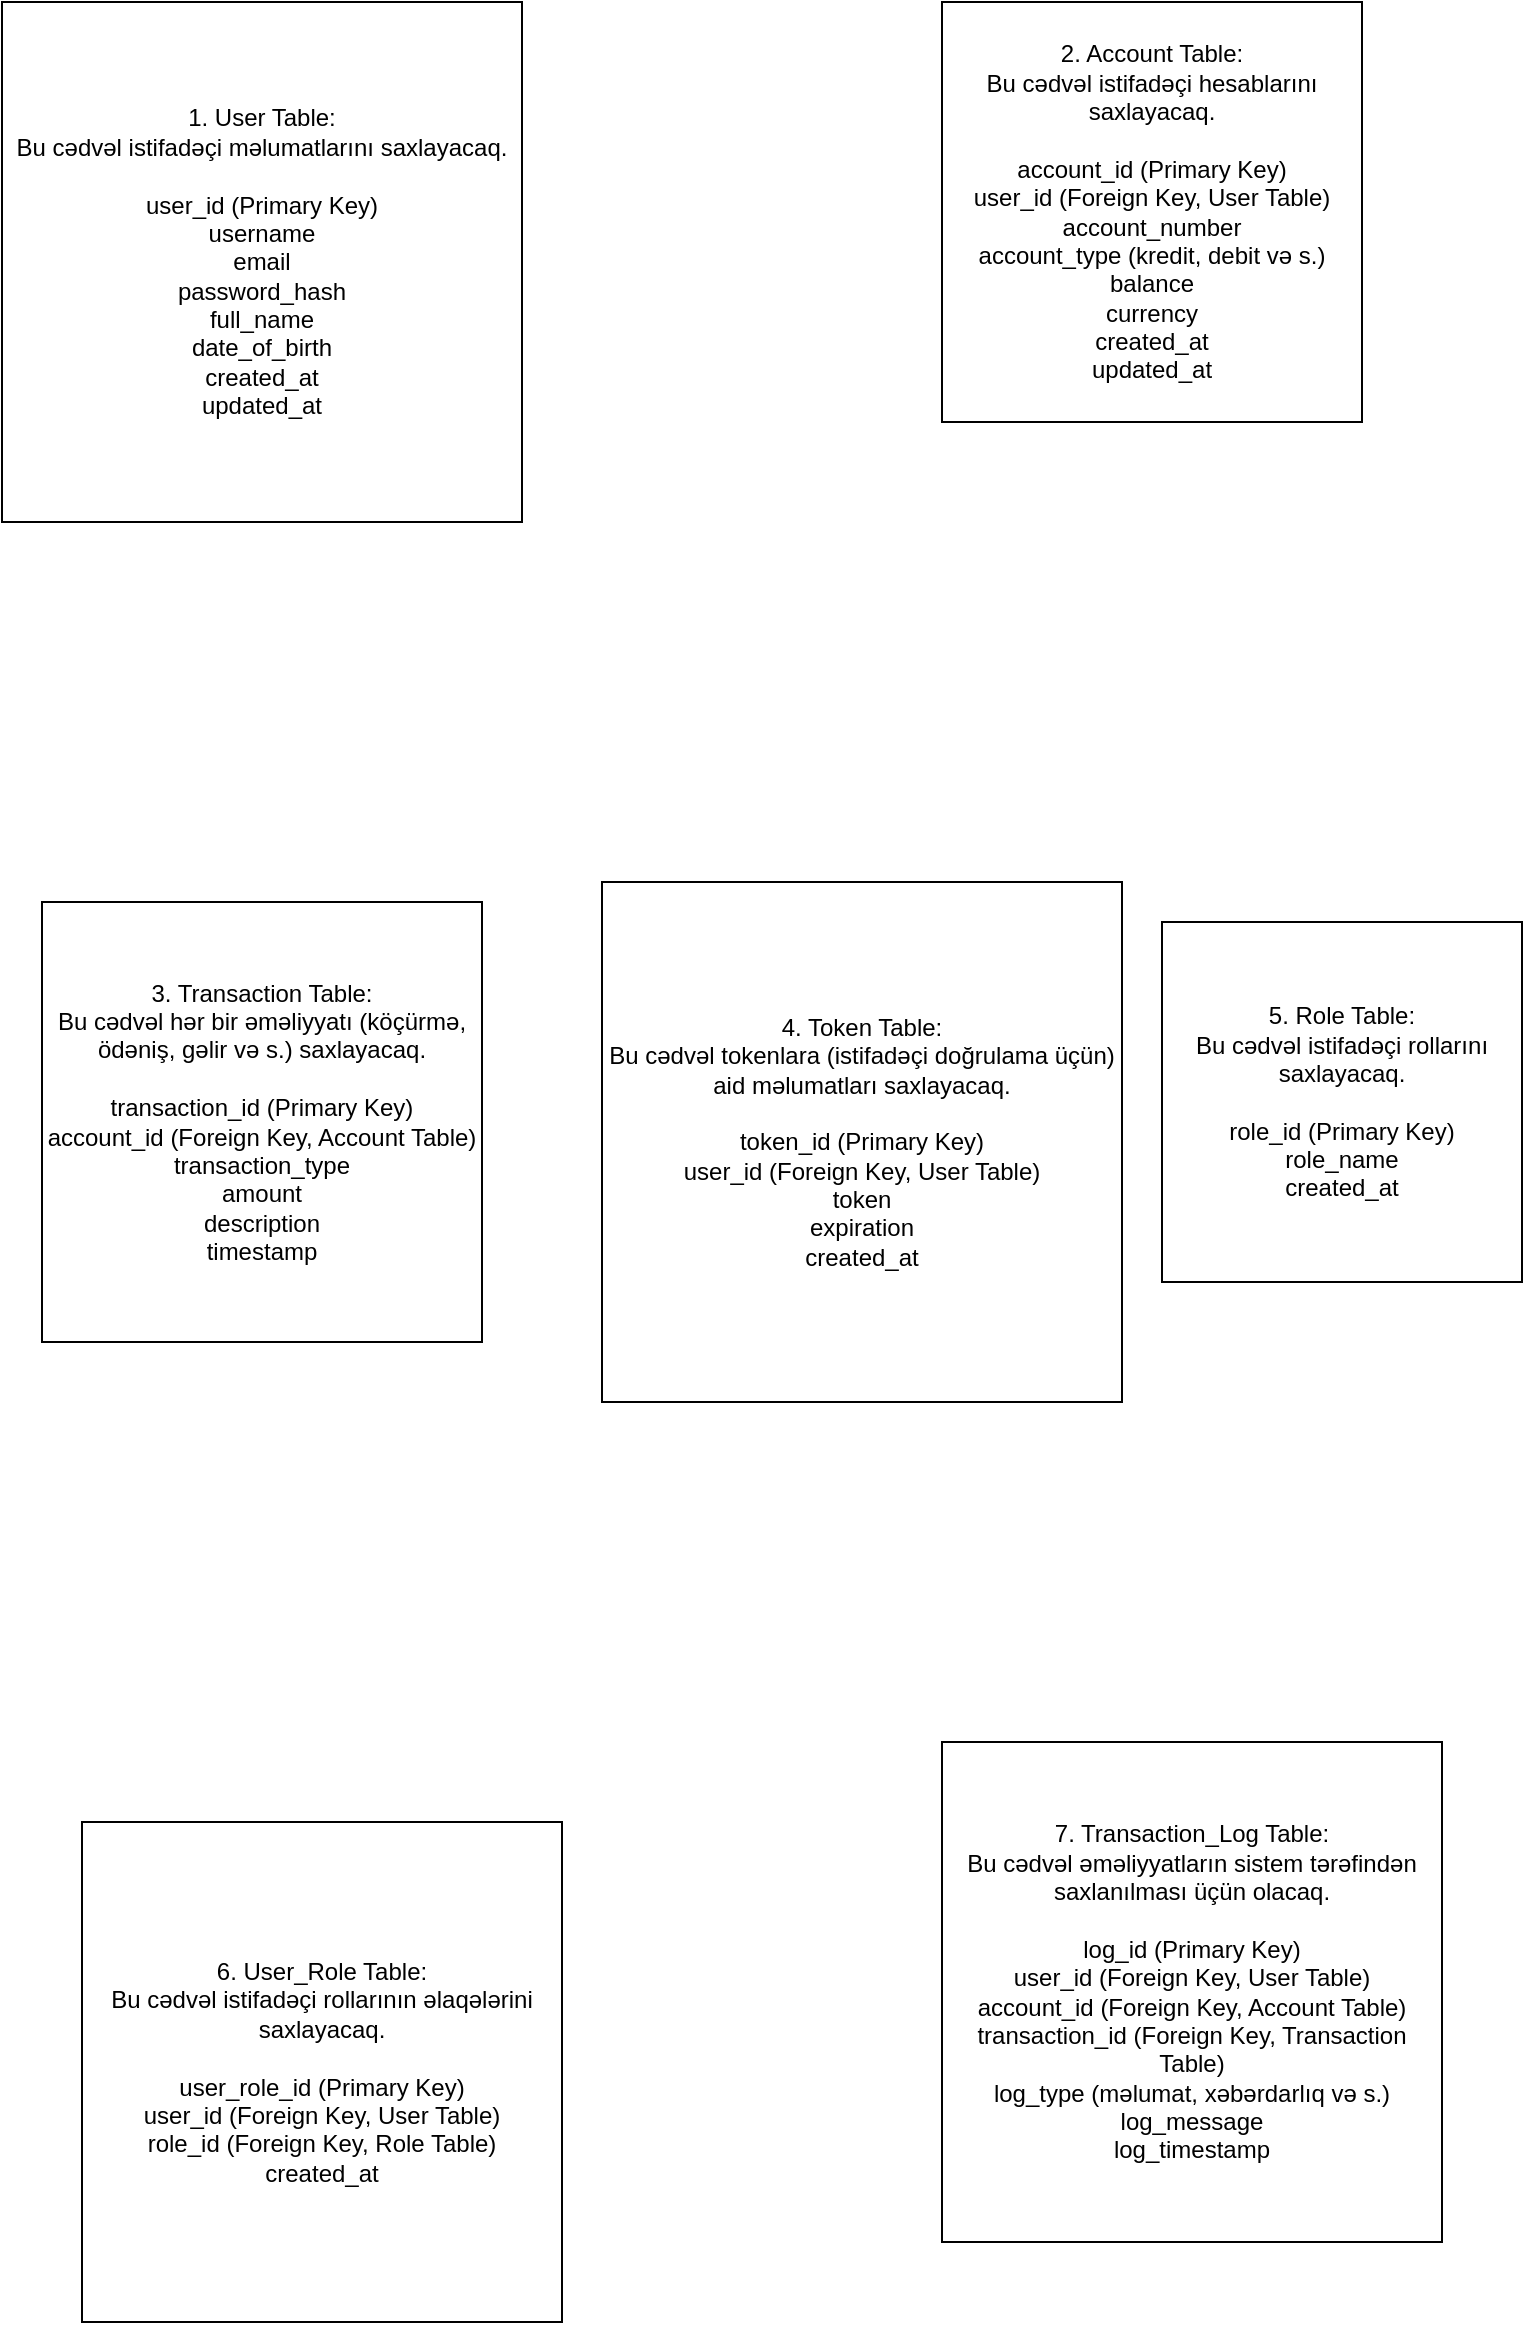 <mxfile version="21.6.9" type="github">
  <diagram name="Sayfa -1" id="xtpe9JXe6I9Ki-Vc6pJg">
    <mxGraphModel dx="1434" dy="758" grid="1" gridSize="10" guides="1" tooltips="1" connect="1" arrows="1" fold="1" page="1" pageScale="1" pageWidth="827" pageHeight="1169" math="0" shadow="0">
      <root>
        <mxCell id="0" />
        <mxCell id="1" parent="0" />
        <mxCell id="7SSCskWFhJTg-lQkZvSg-1" value="&lt;div&gt;1. User Table:&lt;/div&gt;&lt;div&gt;Bu cədvəl istifadəçi məlumatlarını saxlayacaq.&lt;/div&gt;&lt;div&gt;&lt;br&gt;&lt;/div&gt;&lt;div&gt;user_id (Primary Key)&lt;/div&gt;&lt;div&gt;username&lt;/div&gt;&lt;div&gt;email&lt;/div&gt;&lt;div&gt;password_hash&lt;/div&gt;&lt;div&gt;full_name&lt;/div&gt;&lt;div&gt;date_of_birth&lt;/div&gt;&lt;div&gt;created_at&lt;/div&gt;&lt;div&gt;updated_at&lt;/div&gt;" style="whiteSpace=wrap;html=1;aspect=fixed;" vertex="1" parent="1">
          <mxGeometry x="50" y="100" width="260" height="260" as="geometry" />
        </mxCell>
        <mxCell id="7SSCskWFhJTg-lQkZvSg-2" value="&lt;div&gt;2. Account Table:&lt;/div&gt;&lt;div&gt;Bu cədvəl istifadəçi hesablarını saxlayacaq.&lt;/div&gt;&lt;div&gt;&lt;br&gt;&lt;/div&gt;&lt;div&gt;account_id (Primary Key)&lt;/div&gt;&lt;div&gt;user_id (Foreign Key, User Table)&lt;/div&gt;&lt;div&gt;account_number&lt;/div&gt;&lt;div&gt;account_type (kredit, debit və s.)&lt;/div&gt;&lt;div&gt;balance&lt;/div&gt;&lt;div&gt;currency&lt;/div&gt;&lt;div&gt;created_at&lt;/div&gt;&lt;div&gt;updated_at&lt;/div&gt;" style="whiteSpace=wrap;html=1;aspect=fixed;" vertex="1" parent="1">
          <mxGeometry x="520" y="100" width="210" height="210" as="geometry" />
        </mxCell>
        <mxCell id="7SSCskWFhJTg-lQkZvSg-3" value="&lt;div&gt;3. Transaction Table:&lt;/div&gt;&lt;div&gt;Bu cədvəl hər bir əməliyyatı (köçürmə, ödəniş, gəlir və s.) saxlayacaq.&lt;/div&gt;&lt;div&gt;&lt;br&gt;&lt;/div&gt;&lt;div&gt;transaction_id (Primary Key)&lt;/div&gt;&lt;div&gt;account_id (Foreign Key, Account Table)&lt;/div&gt;&lt;div&gt;transaction_type&lt;/div&gt;&lt;div&gt;amount&lt;/div&gt;&lt;div&gt;description&lt;/div&gt;&lt;div&gt;timestamp&lt;/div&gt;" style="whiteSpace=wrap;html=1;aspect=fixed;" vertex="1" parent="1">
          <mxGeometry x="70" y="550" width="220" height="220" as="geometry" />
        </mxCell>
        <mxCell id="7SSCskWFhJTg-lQkZvSg-4" value="&lt;div&gt;4. Token Table:&lt;/div&gt;&lt;div&gt;Bu cədvəl tokenlara (istifadəçi doğrulama üçün) aid məlumatları saxlayacaq.&lt;/div&gt;&lt;div&gt;&lt;br&gt;&lt;/div&gt;&lt;div&gt;token_id (Primary Key)&lt;/div&gt;&lt;div&gt;user_id (Foreign Key, User Table)&lt;/div&gt;&lt;div&gt;token&lt;/div&gt;&lt;div&gt;expiration&lt;/div&gt;&lt;div&gt;created_at&lt;/div&gt;" style="whiteSpace=wrap;html=1;aspect=fixed;" vertex="1" parent="1">
          <mxGeometry x="350" y="540" width="260" height="260" as="geometry" />
        </mxCell>
        <mxCell id="7SSCskWFhJTg-lQkZvSg-5" value="&lt;div&gt;5. Role Table:&lt;/div&gt;&lt;div&gt;Bu cədvəl istifadəçi rollarını saxlayacaq.&lt;/div&gt;&lt;div&gt;&lt;br&gt;&lt;/div&gt;&lt;div&gt;role_id (Primary Key)&lt;/div&gt;&lt;div&gt;role_name&lt;/div&gt;&lt;div&gt;created_at&lt;/div&gt;" style="whiteSpace=wrap;html=1;aspect=fixed;" vertex="1" parent="1">
          <mxGeometry x="630" y="560" width="180" height="180" as="geometry" />
        </mxCell>
        <mxCell id="7SSCskWFhJTg-lQkZvSg-6" value="&lt;div&gt;6. User_Role Table:&lt;/div&gt;&lt;div&gt;Bu cədvəl istifadəçi rollarının əlaqələrini saxlayacaq.&lt;/div&gt;&lt;div&gt;&lt;br&gt;&lt;/div&gt;&lt;div&gt;user_role_id (Primary Key)&lt;/div&gt;&lt;div&gt;user_id (Foreign Key, User Table)&lt;/div&gt;&lt;div&gt;role_id (Foreign Key, Role Table)&lt;/div&gt;&lt;div&gt;created_at&lt;/div&gt;" style="rounded=0;whiteSpace=wrap;html=1;" vertex="1" parent="1">
          <mxGeometry x="90" y="1010" width="240" height="250" as="geometry" />
        </mxCell>
        <mxCell id="7SSCskWFhJTg-lQkZvSg-7" value="&lt;div&gt;7. Transaction_Log Table:&lt;/div&gt;&lt;div&gt;Bu cədvəl əməliyyatların sistem tərəfindən saxlanılması üçün olacaq.&lt;/div&gt;&lt;div&gt;&lt;br&gt;&lt;/div&gt;&lt;div&gt;log_id (Primary Key)&lt;/div&gt;&lt;div&gt;user_id (Foreign Key, User Table)&lt;/div&gt;&lt;div&gt;account_id (Foreign Key, Account Table)&lt;/div&gt;&lt;div&gt;transaction_id (Foreign Key, Transaction Table)&lt;/div&gt;&lt;div&gt;log_type (məlumat, xəbərdarlıq və s.)&lt;/div&gt;&lt;div&gt;log_message&lt;/div&gt;&lt;div&gt;log_timestamp&lt;/div&gt;" style="whiteSpace=wrap;html=1;aspect=fixed;" vertex="1" parent="1">
          <mxGeometry x="520" y="970" width="250" height="250" as="geometry" />
        </mxCell>
      </root>
    </mxGraphModel>
  </diagram>
</mxfile>

